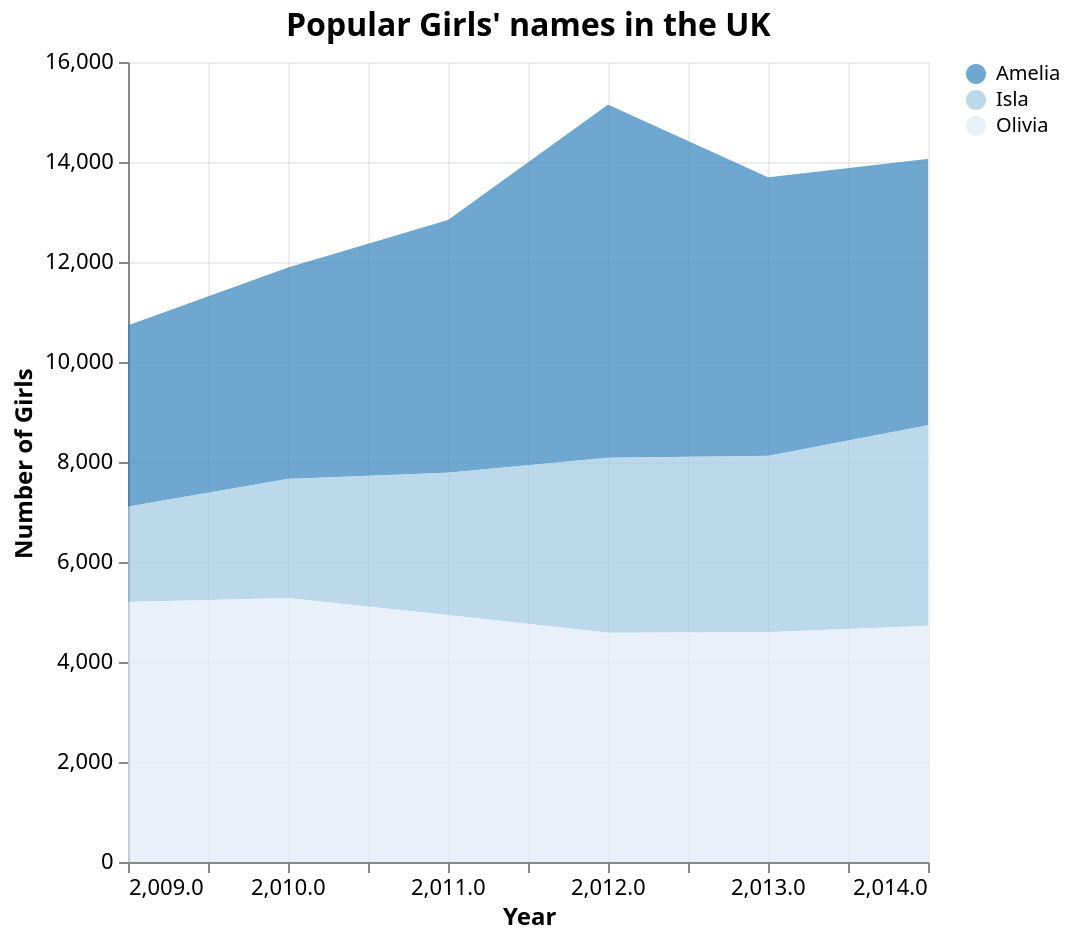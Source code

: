 {
    "$schema": "https://vega.github.io/schema/vega-lite/v5.json",
    "title": {
        "text": "Popular Girls' names in the UK",
        "fontSize": 16,
        "fontWeight": "bold"
    },
    "width": 400,
    "height": 400,
    "data": {
        "values": [
            {
                "Year": 2009,
                "Amelia": 3625,
                "Isla": 1908,
                "Olivia": 5201
            },
            {
                "Year": 2010,
                "Amelia": 4227,
                "Isla": 2384,
                "Olivia": 5279
            },
            {
                "Year": 2011,
                "Amelia": 5054,
                "Isla": 2849,
                "Olivia": 4938
            },
            {
                "Year": 2012,
                "Amelia": 7061,
                "Isla": 3501,
                "Olivia": 4585
            },
            {
                "Year": 2013,
                "Amelia": 5570,
                "Isla": 3526,
                "Olivia": 4598
            },
            {
                "Year": 2014,
                "Amelia": 5327,
                "Isla": 4012,
                "Olivia": 4724
            }
        ]
    },
    "encoding": {
        "x": {
            "field": "Year",
            "type": "quantitative",
            "axis": {
                "title": "Year",
                "titleFontWeight": "bold",
                "grid": true
            }
        },
        "y": {
            "field": "value",
            "type": "quantitative",
            "axis": {
                "title": "Number of Girls",
                "titleFontWeight": "bold",
                "grid": true
            }
        },
        "color": {
            "field": "name",
            "type": "nominal",
            "scale": {
                "domain": [
                    "Amelia",
                    "Isla",
                    "Olivia"
                ],
                "range": [
                    "#3182bd",
                    "#9ecae1",
                    "#deebf7"
                ]
            },
            "legend": {
                "title": null,
                "orient": "right"
            }
        }
    },
    "layer": [
        {
            "mark": {
                "type": "area",
                "opacity": 0.7
            },
            "transform": [
                {
                    "fold": [
                        "Amelia",
                        "Isla",
                        "Olivia"
                    ],
                    "as": [
                        "name",
                        "value"
                    ]
                }
            ]
        }
    ],
    "config": {
        "axis": {
            "gridColor": "#ddd",
            "gridOpacity": 0.5,
            "labelFontSize": 11,
            "titleFontSize": 12
        },
        "view": {
            "stroke": null
        }
    }
}